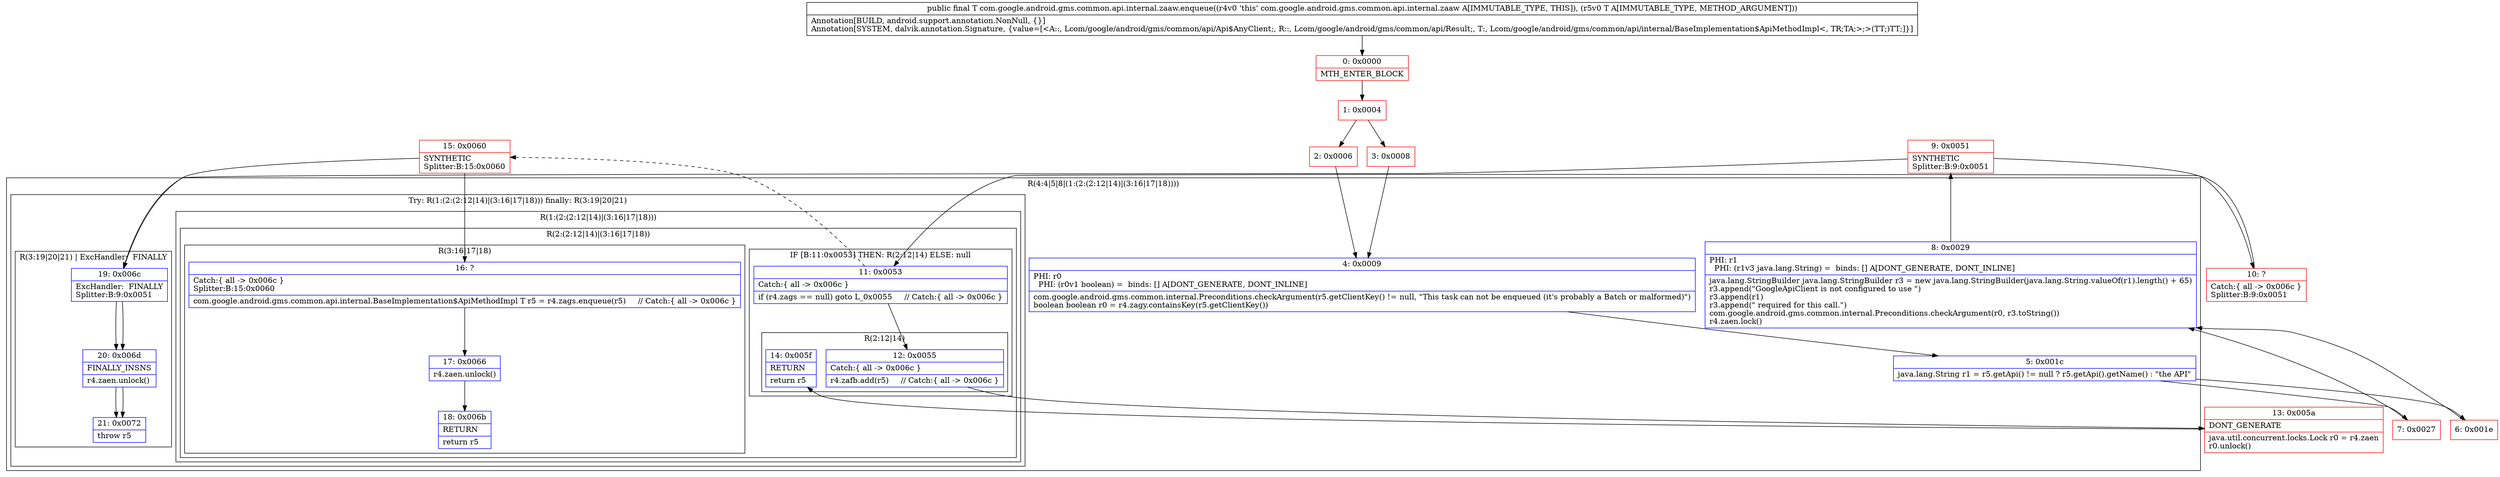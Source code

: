 digraph "CFG forcom.google.android.gms.common.api.internal.zaaw.enqueue(Lcom\/google\/android\/gms\/common\/api\/internal\/BaseImplementation$ApiMethodImpl;)Lcom\/google\/android\/gms\/common\/api\/internal\/BaseImplementation$ApiMethodImpl;" {
subgraph cluster_Region_1864671898 {
label = "R(4:4|5|8|(1:(2:(2:12|14)|(3:16|17|18))))";
node [shape=record,color=blue];
Node_4 [shape=record,label="{4\:\ 0x0009|PHI: r0 \l  PHI: (r0v1 boolean) =  binds: [] A[DONT_GENERATE, DONT_INLINE]\l|com.google.android.gms.common.internal.Preconditions.checkArgument(r5.getClientKey() != null, \"This task can not be enqueued (it's probably a Batch or malformed)\")\lboolean boolean r0 = r4.zagy.containsKey(r5.getClientKey())\l}"];
Node_5 [shape=record,label="{5\:\ 0x001c|java.lang.String r1 = r5.getApi() != null ? r5.getApi().getName() : \"the API\"\l}"];
Node_8 [shape=record,label="{8\:\ 0x0029|PHI: r1 \l  PHI: (r1v3 java.lang.String) =  binds: [] A[DONT_GENERATE, DONT_INLINE]\l|java.lang.StringBuilder java.lang.StringBuilder r3 = new java.lang.StringBuilder(java.lang.String.valueOf(r1).length() + 65)\lr3.append(\"GoogleApiClient is not configured to use \")\lr3.append(r1)\lr3.append(\" required for this call.\")\lcom.google.android.gms.common.internal.Preconditions.checkArgument(r0, r3.toString())\lr4.zaen.lock()\l}"];
subgraph cluster_TryCatchRegion_448489241 {
label = "Try: R(1:(2:(2:12|14)|(3:16|17|18))) finally: R(3:19|20|21)";
node [shape=record,color=blue];
subgraph cluster_Region_102512497 {
label = "R(1:(2:(2:12|14)|(3:16|17|18)))";
node [shape=record,color=blue];
subgraph cluster_Region_2090599655 {
label = "R(2:(2:12|14)|(3:16|17|18))";
node [shape=record,color=blue];
subgraph cluster_IfRegion_581315532 {
label = "IF [B:11:0x0053] THEN: R(2:12|14) ELSE: null";
node [shape=record,color=blue];
Node_11 [shape=record,label="{11\:\ 0x0053|Catch:\{ all \-\> 0x006c \}\l|if (r4.zags == null) goto L_0x0055     \/\/ Catch:\{ all \-\> 0x006c \}\l}"];
subgraph cluster_Region_1667498798 {
label = "R(2:12|14)";
node [shape=record,color=blue];
Node_12 [shape=record,label="{12\:\ 0x0055|Catch:\{ all \-\> 0x006c \}\l|r4.zafb.add(r5)     \/\/ Catch:\{ all \-\> 0x006c \}\l}"];
Node_14 [shape=record,label="{14\:\ 0x005f|RETURN\l|return r5\l}"];
}
}
subgraph cluster_Region_596929897 {
label = "R(3:16|17|18)";
node [shape=record,color=blue];
Node_16 [shape=record,label="{16\:\ ?|Catch:\{ all \-\> 0x006c \}\lSplitter:B:15:0x0060\l|com.google.android.gms.common.api.internal.BaseImplementation$ApiMethodImpl T r5 = r4.zags.enqueue(r5)     \/\/ Catch:\{ all \-\> 0x006c \}\l}"];
Node_17 [shape=record,label="{17\:\ 0x0066|r4.zaen.unlock()\l}"];
Node_18 [shape=record,label="{18\:\ 0x006b|RETURN\l|return r5\l}"];
}
}
}
subgraph cluster_Region_69474188 {
label = "R(3:19|20|21) | ExcHandler:  FINALLY\l";
node [shape=record,color=blue];
Node_19 [shape=record,label="{19\:\ 0x006c|ExcHandler:  FINALLY\lSplitter:B:9:0x0051\l}"];
Node_20 [shape=record,label="{20\:\ 0x006d|FINALLY_INSNS\l|r4.zaen.unlock()\l}"];
Node_21 [shape=record,label="{21\:\ 0x0072|throw r5\l}"];
}
}
}
subgraph cluster_Region_69474188 {
label = "R(3:19|20|21) | ExcHandler:  FINALLY\l";
node [shape=record,color=blue];
Node_19 [shape=record,label="{19\:\ 0x006c|ExcHandler:  FINALLY\lSplitter:B:9:0x0051\l}"];
Node_20 [shape=record,label="{20\:\ 0x006d|FINALLY_INSNS\l|r4.zaen.unlock()\l}"];
Node_21 [shape=record,label="{21\:\ 0x0072|throw r5\l}"];
}
Node_0 [shape=record,color=red,label="{0\:\ 0x0000|MTH_ENTER_BLOCK\l}"];
Node_1 [shape=record,color=red,label="{1\:\ 0x0004}"];
Node_2 [shape=record,color=red,label="{2\:\ 0x0006}"];
Node_3 [shape=record,color=red,label="{3\:\ 0x0008}"];
Node_6 [shape=record,color=red,label="{6\:\ 0x001e}"];
Node_7 [shape=record,color=red,label="{7\:\ 0x0027}"];
Node_9 [shape=record,color=red,label="{9\:\ 0x0051|SYNTHETIC\lSplitter:B:9:0x0051\l}"];
Node_10 [shape=record,color=red,label="{10\:\ ?|Catch:\{ all \-\> 0x006c \}\lSplitter:B:9:0x0051\l}"];
Node_13 [shape=record,color=red,label="{13\:\ 0x005a|DONT_GENERATE\l|java.util.concurrent.locks.Lock r0 = r4.zaen\lr0.unlock()\l}"];
Node_15 [shape=record,color=red,label="{15\:\ 0x0060|SYNTHETIC\lSplitter:B:15:0x0060\l}"];
MethodNode[shape=record,label="{public final T com.google.android.gms.common.api.internal.zaaw.enqueue((r4v0 'this' com.google.android.gms.common.api.internal.zaaw A[IMMUTABLE_TYPE, THIS]), (r5v0 T A[IMMUTABLE_TYPE, METHOD_ARGUMENT]))  | Annotation[BUILD, android.support.annotation.NonNull, \{\}]\lAnnotation[SYSTEM, dalvik.annotation.Signature, \{value=[\<A::, Lcom\/google\/android\/gms\/common\/api\/Api$AnyClient;, R::, Lcom\/google\/android\/gms\/common\/api\/Result;, T:, Lcom\/google\/android\/gms\/common\/api\/internal\/BaseImplementation$ApiMethodImpl\<, TR;TA;\>;\>(TT;)TT;]\}]\l}"];
MethodNode -> Node_0;
Node_4 -> Node_5;
Node_5 -> Node_6;
Node_5 -> Node_7;
Node_8 -> Node_9;
Node_11 -> Node_12;
Node_11 -> Node_15[style=dashed];
Node_12 -> Node_13;
Node_16 -> Node_17;
Node_17 -> Node_18;
Node_19 -> Node_20;
Node_20 -> Node_21;
Node_19 -> Node_20;
Node_20 -> Node_21;
Node_0 -> Node_1;
Node_1 -> Node_2;
Node_1 -> Node_3;
Node_2 -> Node_4;
Node_3 -> Node_4;
Node_6 -> Node_8;
Node_7 -> Node_8;
Node_9 -> Node_10;
Node_9 -> Node_19;
Node_10 -> Node_11;
Node_13 -> Node_14;
Node_15 -> Node_16;
Node_15 -> Node_19;
}

